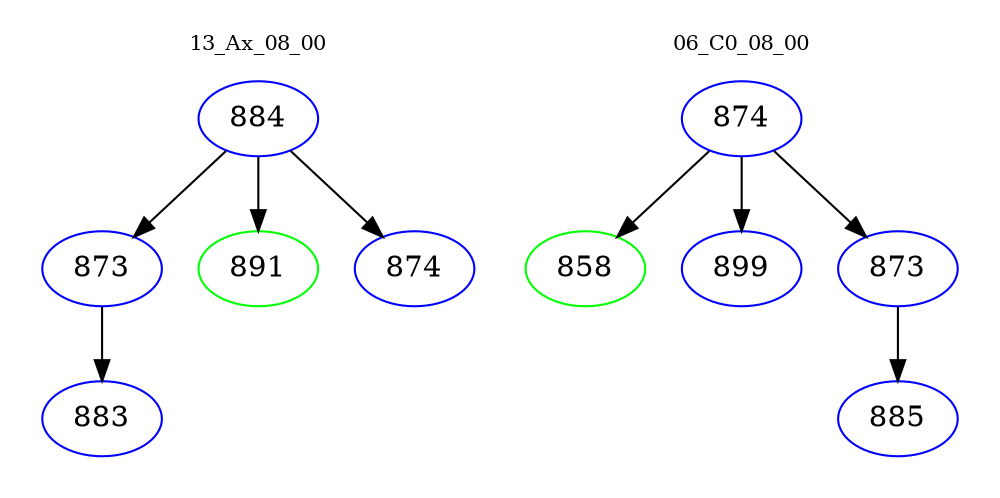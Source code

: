 digraph{
subgraph cluster_0 {
color = white
label = "13_Ax_08_00";
fontsize=10;
T0_884 [label="884", color="blue"]
T0_884 -> T0_873 [color="black"]
T0_873 [label="873", color="blue"]
T0_873 -> T0_883 [color="black"]
T0_883 [label="883", color="blue"]
T0_884 -> T0_891 [color="black"]
T0_891 [label="891", color="green"]
T0_884 -> T0_874 [color="black"]
T0_874 [label="874", color="blue"]
}
subgraph cluster_1 {
color = white
label = "06_C0_08_00";
fontsize=10;
T1_874 [label="874", color="blue"]
T1_874 -> T1_858 [color="black"]
T1_858 [label="858", color="green"]
T1_874 -> T1_899 [color="black"]
T1_899 [label="899", color="blue"]
T1_874 -> T1_873 [color="black"]
T1_873 [label="873", color="blue"]
T1_873 -> T1_885 [color="black"]
T1_885 [label="885", color="blue"]
}
}
